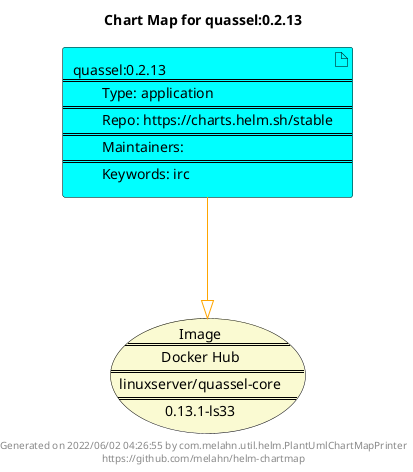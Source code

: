 @startuml
skinparam linetype ortho
skinparam backgroundColor white
skinparam usecaseBorderColor black
skinparam usecaseArrowColor LightSlateGray
skinparam artifactBorderColor black
skinparam artifactArrowColor LightSlateGray

title Chart Map for quassel:0.2.13

'There is one referenced Helm Chart
artifact "quassel:0.2.13\n====\n\tType: application\n====\n\tRepo: https://charts.helm.sh/stable\n====\n\tMaintainers: \n====\n\tKeywords: irc" as quassel_0_2_13 #Cyan

'There is one referenced Docker Image
usecase "Image\n====\nDocker Hub\n====\nlinuxserver/quassel-core\n====\n0.13.1-ls33" as linuxserver_quassel_core_0_13_1_ls33 #LightGoldenRodYellow

'Chart Dependencies
quassel_0_2_13--[#orange]-|>linuxserver_quassel_core_0_13_1_ls33

center footer Generated on 2022/06/02 04:26:55 by com.melahn.util.helm.PlantUmlChartMapPrinter\nhttps://github.com/melahn/helm-chartmap
@enduml
